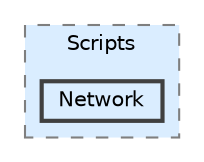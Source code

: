 digraph "C:/Users/gameuser/Desktop/NewArgo/ARGO-Endless-Runner/Assets/Scripts/Network"
{
 // LATEX_PDF_SIZE
  bgcolor="transparent";
  edge [fontname=Helvetica,fontsize=10,labelfontname=Helvetica,labelfontsize=10];
  node [fontname=Helvetica,fontsize=10,shape=box,height=0.2,width=0.4];
  compound=true
  subgraph clusterdir_af5413a8905bce0705022ef095d12b21 {
    graph [ bgcolor="#daedff", pencolor="grey50", label="Scripts", fontname=Helvetica,fontsize=10 style="filled,dashed", URL="dir_af5413a8905bce0705022ef095d12b21.html",tooltip=""]
  dir_106434667c8566e7860461af977d844c [label="Network", fillcolor="#daedff", color="grey25", style="filled,bold", URL="dir_106434667c8566e7860461af977d844c.html",tooltip=""];
  }
}
